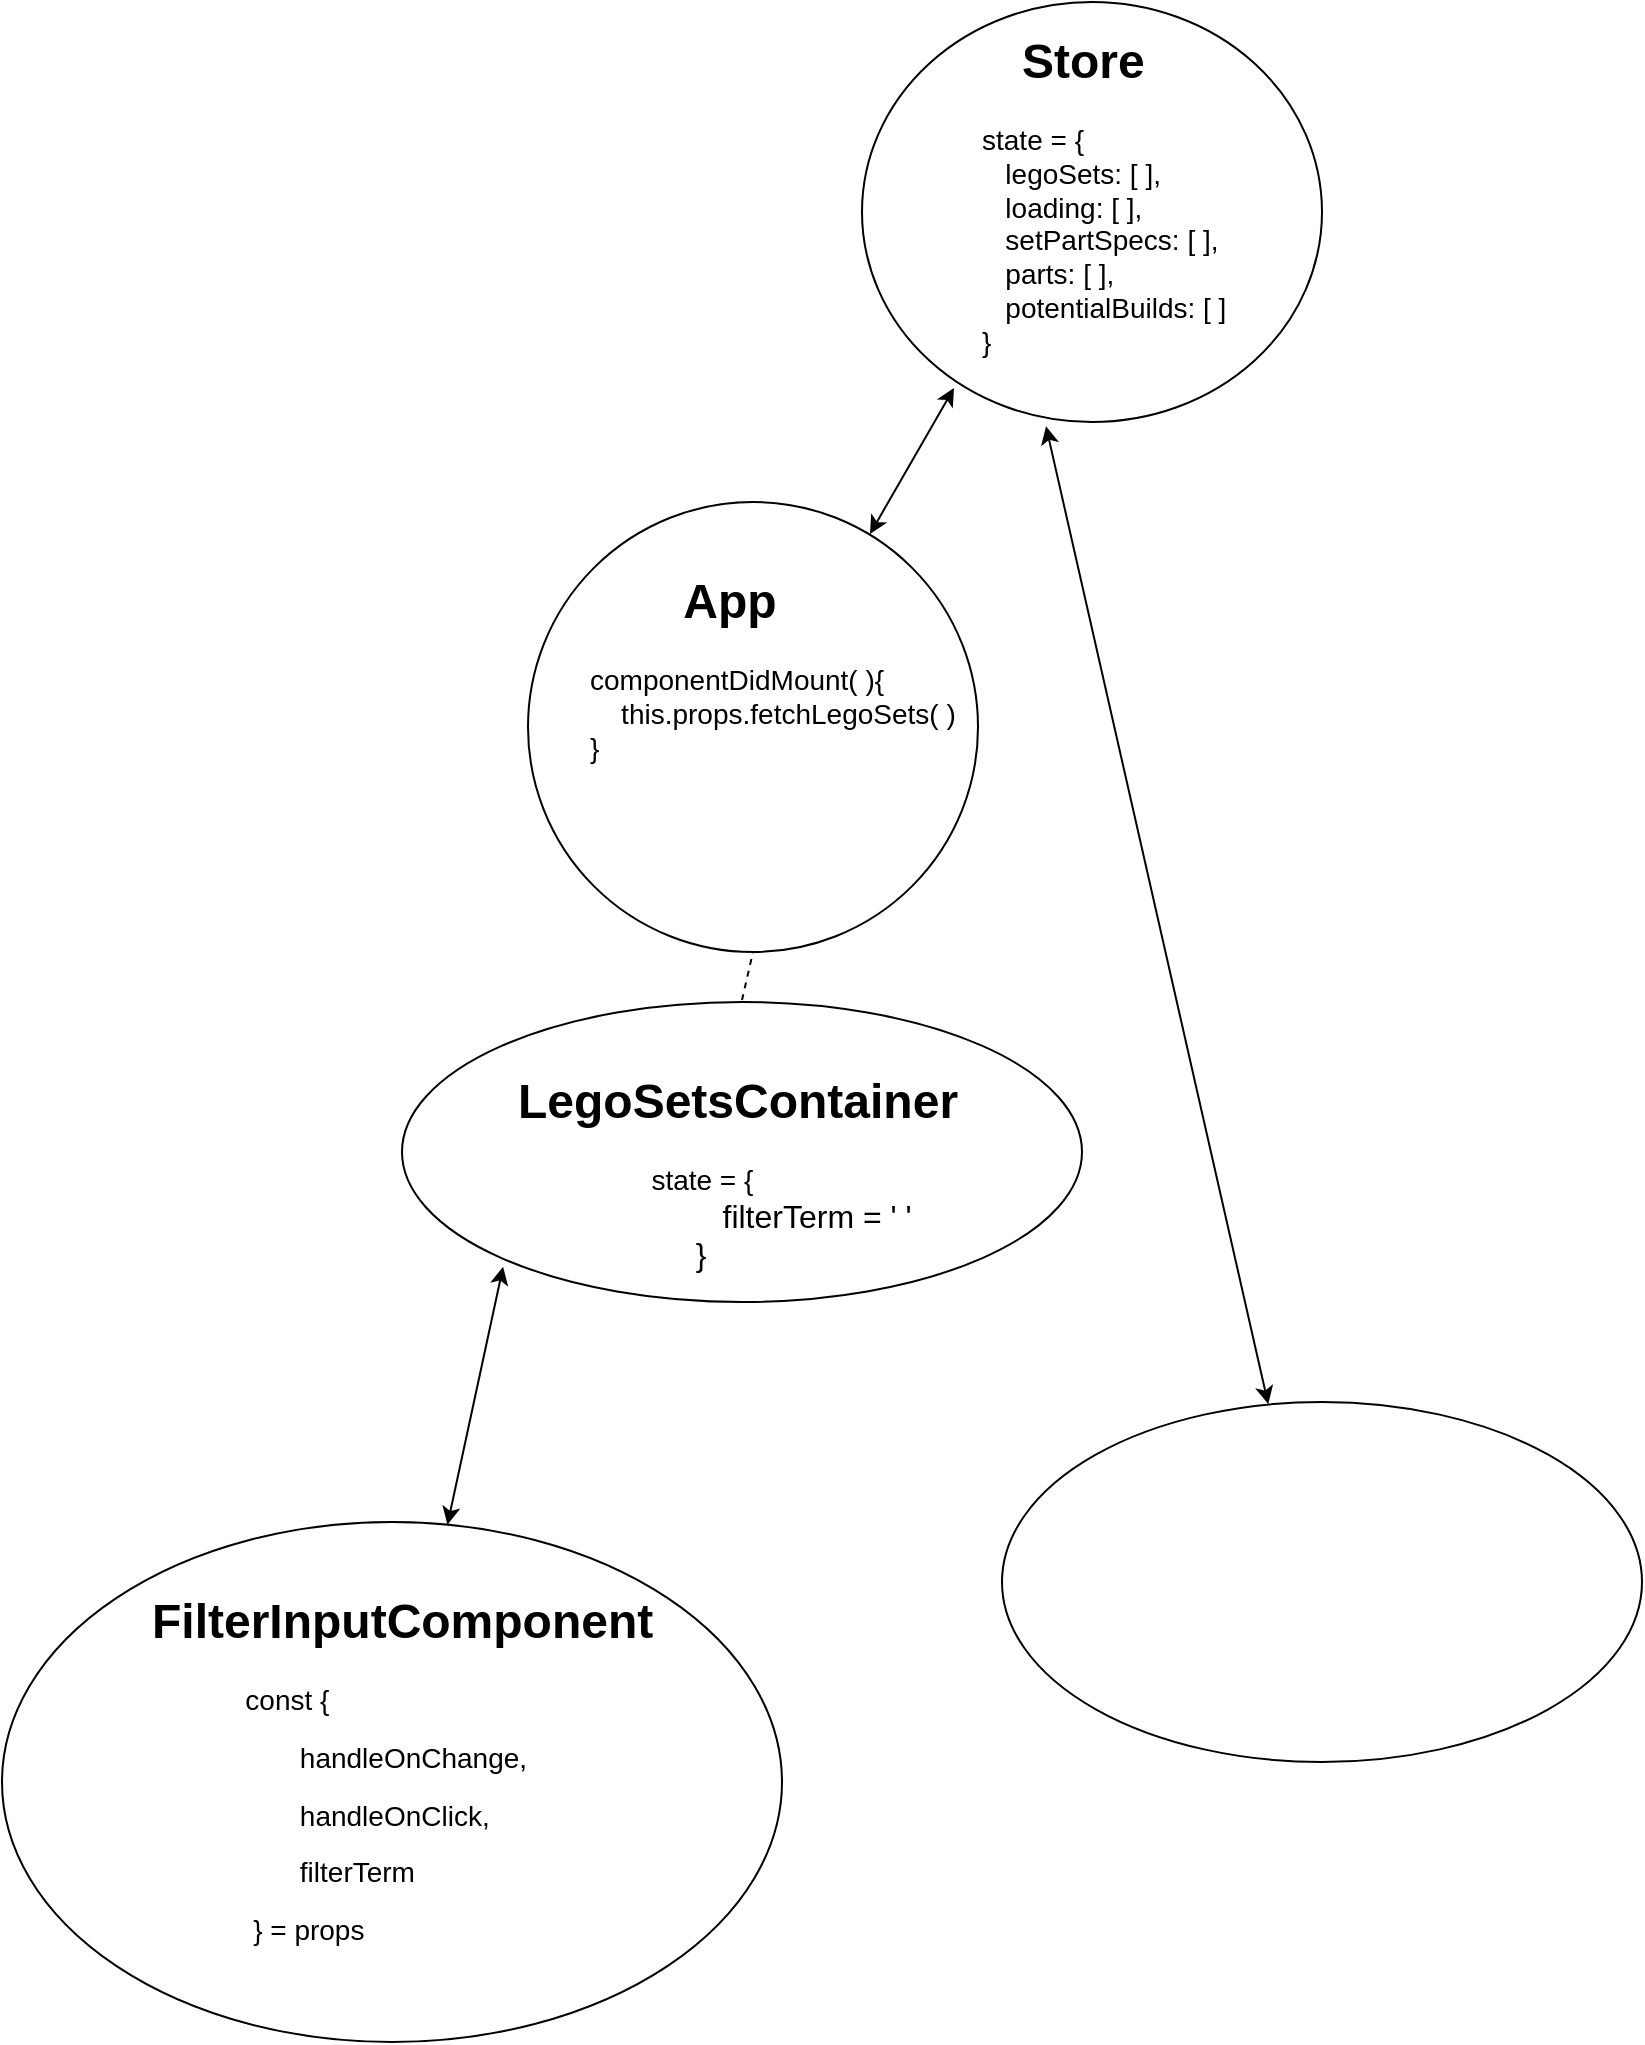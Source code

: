 <mxfile>
    <diagram id="YLBKpWUhR1QM-lBdZ5C1" name="Page-1">
        <mxGraphModel dx="682" dy="980" grid="1" gridSize="10" guides="1" tooltips="1" connect="1" arrows="1" fold="1" page="1" pageScale="1" pageWidth="850" pageHeight="1100" math="0" shadow="0">
            <root>
                <mxCell id="0"/>
                <mxCell id="1" parent="0"/>
                <mxCell id="16" value="" style="ellipse;whiteSpace=wrap;html=1;" vertex="1" parent="1">
                    <mxGeometry x="550" y="10" width="230" height="210" as="geometry"/>
                </mxCell>
                <mxCell id="17" value="&lt;h1&gt;&amp;nbsp; &amp;nbsp;Store&lt;/h1&gt;&lt;div&gt;&lt;font style=&quot;font-size: 14px&quot;&gt;&lt;span style=&quot;text-align: center&quot;&gt;state =&amp;nbsp;&lt;/span&gt;&lt;span style=&quot;text-align: center&quot;&gt;{&lt;/span&gt;&lt;br style=&quot;text-align: center&quot;&gt;&lt;span style=&quot;text-align: center&quot;&gt;&amp;nbsp; &amp;nbsp;legoSets: [ ],&lt;/span&gt;&lt;br style=&quot;text-align: center&quot;&gt;&lt;span style=&quot;text-align: center&quot;&gt;&amp;nbsp; &amp;nbsp;loading: [ ],&lt;/span&gt;&lt;br style=&quot;text-align: center&quot;&gt;&lt;span style=&quot;text-align: center&quot;&gt;&amp;nbsp; &amp;nbsp;setPartSpecs: [ ],&lt;/span&gt;&lt;br style=&quot;text-align: center&quot;&gt;&lt;span style=&quot;text-align: center&quot;&gt;&amp;nbsp; &amp;nbsp;parts: [ ],&lt;/span&gt;&lt;br style=&quot;text-align: center&quot;&gt;&lt;span style=&quot;text-align: center&quot;&gt;&amp;nbsp; &amp;nbsp;potentialBuilds: [ ]&lt;/span&gt;&lt;br style=&quot;text-align: center&quot;&gt;&lt;span style=&quot;text-align: center&quot;&gt;}&lt;/span&gt;&lt;/font&gt;&lt;br&gt;&lt;/div&gt;" style="text;html=1;strokeColor=none;fillColor=none;spacing=5;spacingTop=-20;whiteSpace=wrap;overflow=hidden;rounded=0;" vertex="1" parent="1">
                    <mxGeometry x="605" y="20" width="190" height="170" as="geometry"/>
                </mxCell>
                <mxCell id="18" value="" style="ellipse;whiteSpace=wrap;html=1;" vertex="1" parent="1">
                    <mxGeometry x="320" y="510" width="340" height="150" as="geometry"/>
                </mxCell>
                <mxCell id="19" value="&lt;h1&gt;LegoSetsContainer&lt;/h1&gt;&lt;div&gt;&amp;nbsp; &amp;nbsp; &amp;nbsp; &amp;nbsp; &amp;nbsp; &amp;nbsp; &amp;nbsp; &amp;nbsp; &amp;nbsp; &amp;nbsp; &lt;font style=&quot;font-size: 14px&quot;&gt;state = {&lt;/font&gt;&lt;/div&gt;&lt;div&gt;&lt;font size=&quot;3&quot;&gt;&amp;nbsp; &amp;nbsp; &amp;nbsp; &amp;nbsp; &amp;nbsp; &amp;nbsp; &amp;nbsp; &amp;nbsp; &amp;nbsp; &amp;nbsp; &amp;nbsp; &amp;nbsp;filterTerm = ' '&lt;/font&gt;&lt;/div&gt;&lt;div&gt;&lt;font size=&quot;3&quot;&gt;&amp;nbsp; &amp;nbsp; &amp;nbsp; &amp;nbsp; &amp;nbsp; &amp;nbsp; &amp;nbsp; &amp;nbsp; &amp;nbsp; &amp;nbsp; }&lt;/font&gt;&lt;/div&gt;" style="text;html=1;strokeColor=none;fillColor=none;spacing=5;spacingTop=-20;whiteSpace=wrap;overflow=hidden;rounded=0;" vertex="1" parent="1">
                    <mxGeometry x="373" y="540" width="245" height="120" as="geometry"/>
                </mxCell>
                <mxCell id="21" value="" style="endArrow=none;dashed=1;html=1;entryX=0.5;entryY=1;entryDx=0;entryDy=0;" edge="1" parent="1" target="25">
                    <mxGeometry width="50" height="50" relative="1" as="geometry">
                        <mxPoint x="490" y="509" as="sourcePoint"/>
                        <mxPoint x="220" y="180" as="targetPoint"/>
                    </mxGeometry>
                </mxCell>
                <mxCell id="22" value="" style="ellipse;whiteSpace=wrap;html=1;" vertex="1" parent="1">
                    <mxGeometry x="120" y="770" width="390" height="260" as="geometry"/>
                </mxCell>
                <mxCell id="23" value="&lt;h1&gt;FilterInputComponent&lt;/h1&gt;&lt;p&gt;&lt;font style=&quot;font-size: 14px&quot;&gt;&amp;nbsp; &amp;nbsp; &amp;nbsp; &amp;nbsp; &amp;nbsp; &amp;nbsp; const {&amp;nbsp;&lt;/font&gt;&lt;/p&gt;&lt;p&gt;&lt;font style=&quot;font-size: 14px&quot;&gt;&lt;span&gt;&amp;nbsp; &amp;nbsp; &amp;nbsp; &amp;nbsp; &amp;nbsp; &amp;nbsp; &amp;nbsp; &amp;nbsp; &amp;nbsp; &amp;nbsp;handleOnChange,&amp;nbsp;&lt;/span&gt;&lt;/font&gt;&lt;/p&gt;&lt;p&gt;&lt;font style=&quot;font-size: 14px&quot;&gt;&lt;span&gt;&amp;nbsp; &amp;nbsp; &amp;nbsp; &amp;nbsp; &amp;nbsp; &amp;nbsp; &amp;nbsp; &amp;nbsp; &amp;nbsp; &amp;nbsp;handleOnClick,&amp;nbsp;&lt;/span&gt;&lt;/font&gt;&lt;/p&gt;&lt;p&gt;&lt;font style=&quot;font-size: 14px&quot;&gt;&lt;span&gt;&amp;nbsp; &amp;nbsp; &amp;nbsp; &amp;nbsp; &amp;nbsp; &amp;nbsp; &amp;nbsp; &amp;nbsp; &amp;nbsp; &amp;nbsp;filterTerm&amp;nbsp;&amp;nbsp;&lt;/span&gt;&lt;/font&gt;&lt;/p&gt;&lt;p&gt;&lt;font style=&quot;font-size: 14px&quot;&gt;&lt;span&gt;&amp;nbsp; &amp;nbsp; &amp;nbsp; &amp;nbsp; &amp;nbsp; &amp;nbsp; &amp;nbsp;} = props&lt;/span&gt;&lt;/font&gt;&lt;/p&gt;" style="text;html=1;strokeColor=none;fillColor=none;spacing=5;spacingTop=-20;whiteSpace=wrap;overflow=hidden;rounded=0;" vertex="1" parent="1">
                    <mxGeometry x="190" y="800" width="280" height="200" as="geometry"/>
                </mxCell>
                <mxCell id="24" value="" style="endArrow=classic;startArrow=classic;html=1;entryX=-0.01;entryY=0.853;entryDx=0;entryDy=0;entryPerimeter=0;" edge="1" parent="1" source="22" target="19">
                    <mxGeometry width="50" height="50" relative="1" as="geometry">
                        <mxPoint x="720" y="680" as="sourcePoint"/>
                        <mxPoint x="610" y="690" as="targetPoint"/>
                    </mxGeometry>
                </mxCell>
                <mxCell id="25" value="" style="ellipse;whiteSpace=wrap;html=1;aspect=fixed;" vertex="1" parent="1">
                    <mxGeometry x="383" y="260" width="225" height="225" as="geometry"/>
                </mxCell>
                <mxCell id="26" value="&lt;h1&gt;&amp;nbsp; &amp;nbsp; &amp;nbsp; &amp;nbsp;App&lt;/h1&gt;&lt;div&gt;&lt;font style=&quot;font-size: 14px&quot;&gt;componentDidMount( ){&lt;/font&gt;&lt;/div&gt;&lt;div&gt;&lt;font style=&quot;font-size: 14px&quot;&gt;&amp;nbsp; &amp;nbsp; this.props.fetchLegoSets( )&lt;/font&gt;&lt;/div&gt;&lt;div&gt;&lt;font style=&quot;font-size: 14px&quot;&gt;}&lt;/font&gt;&lt;/div&gt;" style="text;html=1;strokeColor=none;fillColor=none;spacing=5;spacingTop=-20;whiteSpace=wrap;overflow=hidden;rounded=0;" vertex="1" parent="1">
                    <mxGeometry x="409" y="290" width="199" height="140" as="geometry"/>
                </mxCell>
                <mxCell id="28" value="" style="ellipse;whiteSpace=wrap;html=1;" vertex="1" parent="1">
                    <mxGeometry x="620" y="710" width="320" height="180" as="geometry"/>
                </mxCell>
                <mxCell id="29" value="" style="endArrow=classic;startArrow=classic;html=1;entryX=0.2;entryY=0.919;entryDx=0;entryDy=0;entryPerimeter=0;exitX=0.76;exitY=0.071;exitDx=0;exitDy=0;exitPerimeter=0;" edge="1" parent="1" source="25" target="16">
                    <mxGeometry width="50" height="50" relative="1" as="geometry">
                        <mxPoint x="580" y="660" as="sourcePoint"/>
                        <mxPoint x="630" y="610" as="targetPoint"/>
                    </mxGeometry>
                </mxCell>
                <mxCell id="30" value="" style="endArrow=classic;startArrow=classic;html=1;entryX=0.416;entryY=0.006;entryDx=0;entryDy=0;entryPerimeter=0;exitX=0.4;exitY=1.01;exitDx=0;exitDy=0;exitPerimeter=0;" edge="1" parent="1" source="16" target="28">
                    <mxGeometry width="50" height="50" relative="1" as="geometry">
                        <mxPoint x="580" y="660" as="sourcePoint"/>
                        <mxPoint x="630" y="610" as="targetPoint"/>
                    </mxGeometry>
                </mxCell>
            </root>
        </mxGraphModel>
    </diagram>
</mxfile>